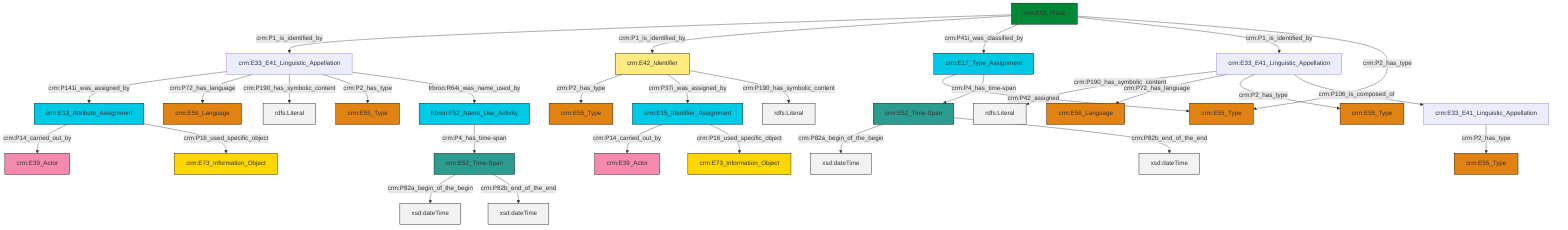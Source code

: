 graph TD
classDef Literal fill:#f2f2f2,stroke:#000000;
classDef CRM_Entity fill:#FFFFFF,stroke:#000000;
classDef Temporal_Entity fill:#00C9E6, stroke:#000000;
classDef Type fill:#E18312, stroke:#000000;
classDef Time-Span fill:#2C9C91, stroke:#000000;
classDef Appellation fill:#FFEB7F, stroke:#000000;
classDef Place fill:#008836, stroke:#000000;
classDef Persistent_Item fill:#B266B2, stroke:#000000;
classDef Conceptual_Object fill:#FFD700, stroke:#000000;
classDef Physical_Thing fill:#D2B48C, stroke:#000000;
classDef Actor fill:#f58aad, stroke:#000000;
classDef PC_Classes fill:#4ce600, stroke:#000000;
classDef Multi fill:#cccccc,stroke:#000000;

6["crm:E33_E41_Linguistic_Appellation"]:::Default -->|crm:P190_has_symbolic_content| 8[rdfs:Literal]:::Literal
9["crm:E15_Identifier_Assignment"]:::Temporal_Entity -->|crm:P14_carried_out_by| 10["crm:E39_Actor"]:::Actor
6["crm:E33_E41_Linguistic_Appellation"]:::Default -->|crm:P72_has_language| 13["crm:E56_Language"]:::Type
18["crm:E53_Place"]:::Place -->|crm:P1_is_identified_by| 19["crm:E33_E41_Linguistic_Appellation"]:::Default
19["crm:E33_E41_Linguistic_Appellation"]:::Default -->|crm:P141i_was_assigned_by| 20["crm:E13_Attribute_Assignment"]:::Temporal_Entity
21["crm:E42_Identifier"]:::Appellation -->|crm:P2_has_type| 11["crm:E55_Type"]:::Type
18["crm:E53_Place"]:::Place -->|crm:P1_is_identified_by| 21["crm:E42_Identifier"]:::Appellation
22["crm:E17_Type_Assignment"]:::Temporal_Entity -->|crm:P42_assigned| 14["crm:E55_Type"]:::Type
19["crm:E33_E41_Linguistic_Appellation"]:::Default -->|crm:P72_has_language| 23["crm:E56_Language"]:::Type
9["crm:E15_Identifier_Assignment"]:::Temporal_Entity -->|crm:P16_used_specific_object| 24["crm:E73_Information_Object"]:::Conceptual_Object
19["crm:E33_E41_Linguistic_Appellation"]:::Default -->|crm:P190_has_symbolic_content| 27[rdfs:Literal]:::Literal
19["crm:E33_E41_Linguistic_Appellation"]:::Default -->|crm:P2_has_type| 16["crm:E55_Type"]:::Type
21["crm:E42_Identifier"]:::Appellation -->|crm:P37i_was_assigned_by| 9["crm:E15_Identifier_Assignment"]:::Temporal_Entity
18["crm:E53_Place"]:::Place -->|crm:P41i_was_classified_by| 22["crm:E17_Type_Assignment"]:::Temporal_Entity
21["crm:E42_Identifier"]:::Appellation -->|crm:P190_has_symbolic_content| 34[rdfs:Literal]:::Literal
2["crm:E52_Time-Span"]:::Time-Span -->|crm:P82a_begin_of_the_begin| 40[xsd:dateTime]:::Literal
2["crm:E52_Time-Span"]:::Time-Span -->|crm:P82b_end_of_the_end| 41[xsd:dateTime]:::Literal
6["crm:E33_E41_Linguistic_Appellation"]:::Default -->|crm:P2_has_type| 42["crm:E55_Type"]:::Type
4["frbroo:F52_Name_Use_Activity"]:::Temporal_Entity -->|crm:P4_has_time-span| 2["crm:E52_Time-Span"]:::Time-Span
20["crm:E13_Attribute_Assignment"]:::Temporal_Entity -->|crm:P14_carried_out_by| 37["crm:E39_Actor"]:::Actor
20["crm:E13_Attribute_Assignment"]:::Temporal_Entity -->|crm:P16_used_specific_object| 0["crm:E73_Information_Object"]:::Conceptual_Object
19["crm:E33_E41_Linguistic_Appellation"]:::Default -->|frbroo:R64i_was_name_used_by| 4["frbroo:F52_Name_Use_Activity"]:::Temporal_Entity
6["crm:E33_E41_Linguistic_Appellation"]:::Default -->|crm:P106_is_composed_of| 31["crm:E33_E41_Linguistic_Appellation"]:::Default
31["crm:E33_E41_Linguistic_Appellation"]:::Default -->|crm:P2_has_type| 45["crm:E55_Type"]:::Type
18["crm:E53_Place"]:::Place -->|crm:P1_is_identified_by| 6["crm:E33_E41_Linguistic_Appellation"]:::Default
18["crm:E53_Place"]:::Place -->|crm:P2_has_type| 14["crm:E55_Type"]:::Type
25["crm:E52_Time-Span"]:::Time-Span -->|crm:P82a_begin_of_the_begin| 48[xsd:dateTime]:::Literal
22["crm:E17_Type_Assignment"]:::Temporal_Entity -->|crm:P4_has_time-span| 25["crm:E52_Time-Span"]:::Time-Span
25["crm:E52_Time-Span"]:::Time-Span -->|crm:P82b_end_of_the_end| 51[xsd:dateTime]:::Literal